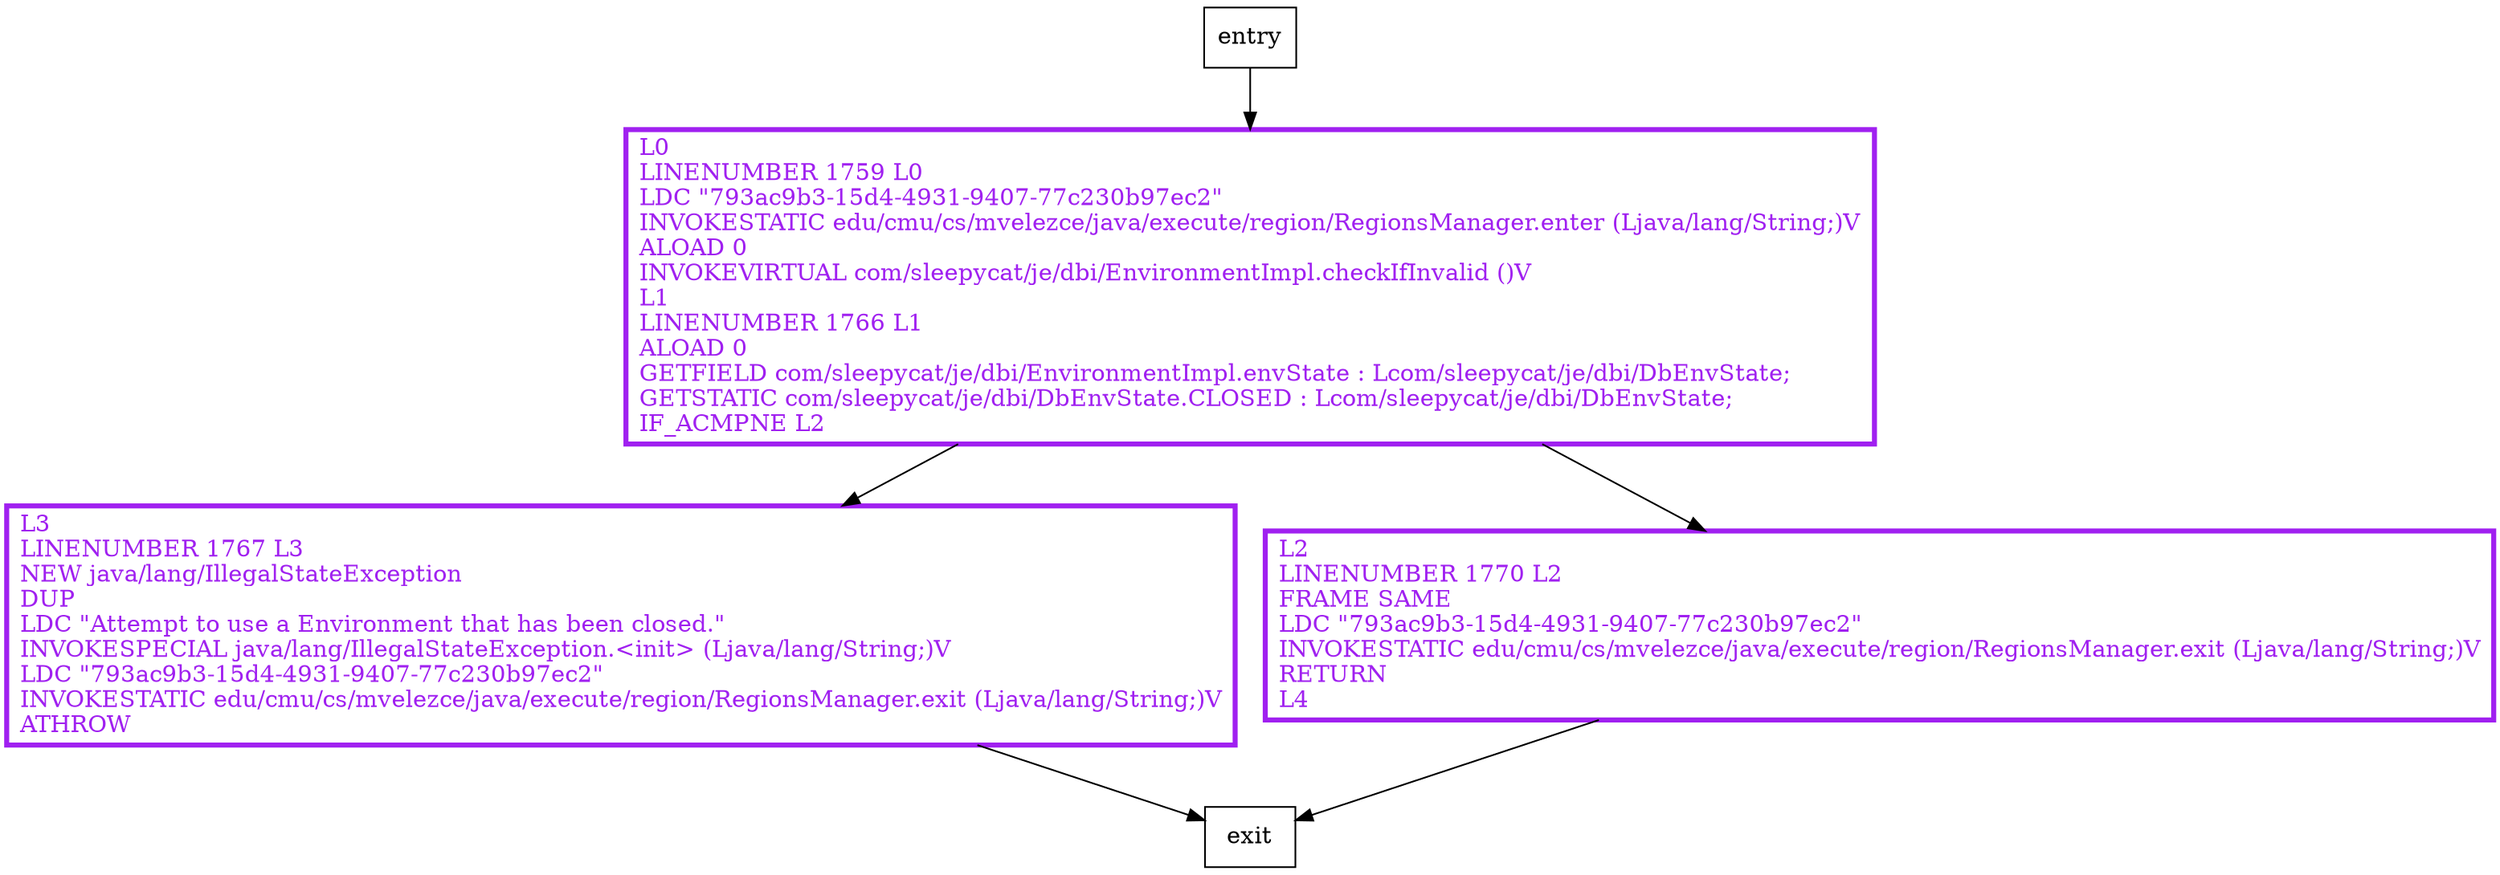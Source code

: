 digraph checkOpen {
node [shape=record];
507657993 [label="L0\lLINENUMBER 1759 L0\lLDC \"793ac9b3-15d4-4931-9407-77c230b97ec2\"\lINVOKESTATIC edu/cmu/cs/mvelezce/java/execute/region/RegionsManager.enter (Ljava/lang/String;)V\lALOAD 0\lINVOKEVIRTUAL com/sleepycat/je/dbi/EnvironmentImpl.checkIfInvalid ()V\lL1\lLINENUMBER 1766 L1\lALOAD 0\lGETFIELD com/sleepycat/je/dbi/EnvironmentImpl.envState : Lcom/sleepycat/je/dbi/DbEnvState;\lGETSTATIC com/sleepycat/je/dbi/DbEnvState.CLOSED : Lcom/sleepycat/je/dbi/DbEnvState;\lIF_ACMPNE L2\l"];
1742205972 [label="L3\lLINENUMBER 1767 L3\lNEW java/lang/IllegalStateException\lDUP\lLDC \"Attempt to use a Environment that has been closed.\"\lINVOKESPECIAL java/lang/IllegalStateException.\<init\> (Ljava/lang/String;)V\lLDC \"793ac9b3-15d4-4931-9407-77c230b97ec2\"\lINVOKESTATIC edu/cmu/cs/mvelezce/java/execute/region/RegionsManager.exit (Ljava/lang/String;)V\lATHROW\l"];
442263053 [label="L2\lLINENUMBER 1770 L2\lFRAME SAME\lLDC \"793ac9b3-15d4-4931-9407-77c230b97ec2\"\lINVOKESTATIC edu/cmu/cs/mvelezce/java/execute/region/RegionsManager.exit (Ljava/lang/String;)V\lRETURN\lL4\l"];
entry;
exit;
entry -> 507657993
507657993 -> 1742205972
507657993 -> 442263053
1742205972 -> exit
442263053 -> exit
507657993[fontcolor="purple", penwidth=3, color="purple"];
1742205972[fontcolor="purple", penwidth=3, color="purple"];
442263053[fontcolor="purple", penwidth=3, color="purple"];
}
